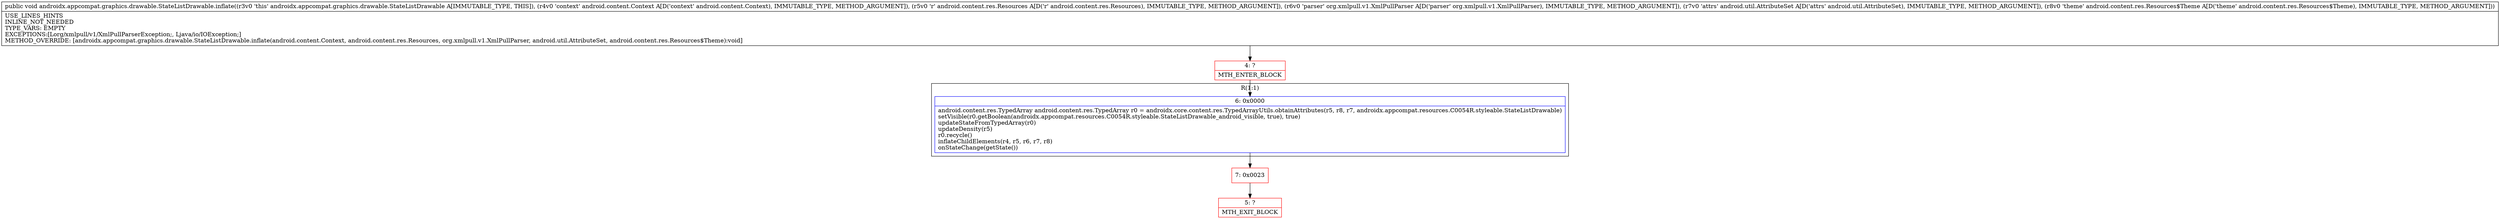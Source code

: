 digraph "CFG forandroidx.appcompat.graphics.drawable.StateListDrawable.inflate(Landroid\/content\/Context;Landroid\/content\/res\/Resources;Lorg\/xmlpull\/v1\/XmlPullParser;Landroid\/util\/AttributeSet;Landroid\/content\/res\/Resources$Theme;)V" {
subgraph cluster_Region_968316869 {
label = "R(1:1)";
node [shape=record,color=blue];
Node_6 [shape=record,label="{6\:\ 0x0000|android.content.res.TypedArray android.content.res.TypedArray r0 = androidx.core.content.res.TypedArrayUtils.obtainAttributes(r5, r8, r7, androidx.appcompat.resources.C0054R.styleable.StateListDrawable)\lsetVisible(r0.getBoolean(androidx.appcompat.resources.C0054R.styleable.StateListDrawable_android_visible, true), true)\lupdateStateFromTypedArray(r0)\lupdateDensity(r5)\lr0.recycle()\linflateChildElements(r4, r5, r6, r7, r8)\lonStateChange(getState())\l}"];
}
Node_4 [shape=record,color=red,label="{4\:\ ?|MTH_ENTER_BLOCK\l}"];
Node_7 [shape=record,color=red,label="{7\:\ 0x0023}"];
Node_5 [shape=record,color=red,label="{5\:\ ?|MTH_EXIT_BLOCK\l}"];
MethodNode[shape=record,label="{public void androidx.appcompat.graphics.drawable.StateListDrawable.inflate((r3v0 'this' androidx.appcompat.graphics.drawable.StateListDrawable A[IMMUTABLE_TYPE, THIS]), (r4v0 'context' android.content.Context A[D('context' android.content.Context), IMMUTABLE_TYPE, METHOD_ARGUMENT]), (r5v0 'r' android.content.res.Resources A[D('r' android.content.res.Resources), IMMUTABLE_TYPE, METHOD_ARGUMENT]), (r6v0 'parser' org.xmlpull.v1.XmlPullParser A[D('parser' org.xmlpull.v1.XmlPullParser), IMMUTABLE_TYPE, METHOD_ARGUMENT]), (r7v0 'attrs' android.util.AttributeSet A[D('attrs' android.util.AttributeSet), IMMUTABLE_TYPE, METHOD_ARGUMENT]), (r8v0 'theme' android.content.res.Resources$Theme A[D('theme' android.content.res.Resources$Theme), IMMUTABLE_TYPE, METHOD_ARGUMENT]))  | USE_LINES_HINTS\lINLINE_NOT_NEEDED\lTYPE_VARS: EMPTY\lEXCEPTIONS:[Lorg\/xmlpull\/v1\/XmlPullParserException;, Ljava\/io\/IOException;]\lMETHOD_OVERRIDE: [androidx.appcompat.graphics.drawable.StateListDrawable.inflate(android.content.Context, android.content.res.Resources, org.xmlpull.v1.XmlPullParser, android.util.AttributeSet, android.content.res.Resources$Theme):void]\l}"];
MethodNode -> Node_4;Node_6 -> Node_7;
Node_4 -> Node_6;
Node_7 -> Node_5;
}

